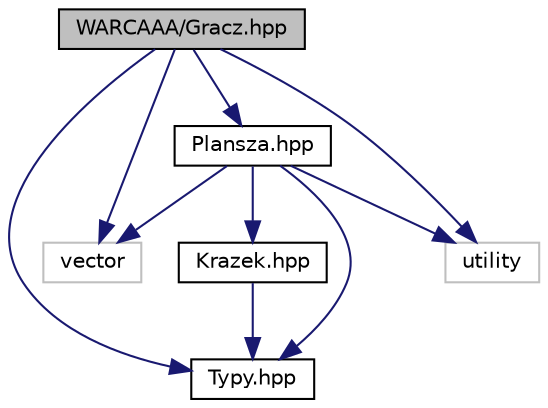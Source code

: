 digraph "WARCAAA/Gracz.hpp"
{
  edge [fontname="Helvetica",fontsize="10",labelfontname="Helvetica",labelfontsize="10"];
  node [fontname="Helvetica",fontsize="10",shape=record];
  Node1 [label="WARCAAA/Gracz.hpp",height=0.2,width=0.4,color="black", fillcolor="grey75", style="filled" fontcolor="black"];
  Node1 -> Node2 [color="midnightblue",fontsize="10",style="solid",fontname="Helvetica"];
  Node2 [label="Plansza.hpp",height=0.2,width=0.4,color="black", fillcolor="white", style="filled",URL="$_plansza_8hpp.html"];
  Node2 -> Node3 [color="midnightblue",fontsize="10",style="solid",fontname="Helvetica"];
  Node3 [label="Typy.hpp",height=0.2,width=0.4,color="black", fillcolor="white", style="filled",URL="$_typy_8hpp.html"];
  Node2 -> Node4 [color="midnightblue",fontsize="10",style="solid",fontname="Helvetica"];
  Node4 [label="Krazek.hpp",height=0.2,width=0.4,color="black", fillcolor="white", style="filled",URL="$_krazek_8hpp.html"];
  Node4 -> Node3 [color="midnightblue",fontsize="10",style="solid",fontname="Helvetica"];
  Node2 -> Node5 [color="midnightblue",fontsize="10",style="solid",fontname="Helvetica"];
  Node5 [label="vector",height=0.2,width=0.4,color="grey75", fillcolor="white", style="filled"];
  Node2 -> Node6 [color="midnightblue",fontsize="10",style="solid",fontname="Helvetica"];
  Node6 [label="utility",height=0.2,width=0.4,color="grey75", fillcolor="white", style="filled"];
  Node1 -> Node3 [color="midnightblue",fontsize="10",style="solid",fontname="Helvetica"];
  Node1 -> Node5 [color="midnightblue",fontsize="10",style="solid",fontname="Helvetica"];
  Node1 -> Node6 [color="midnightblue",fontsize="10",style="solid",fontname="Helvetica"];
}
